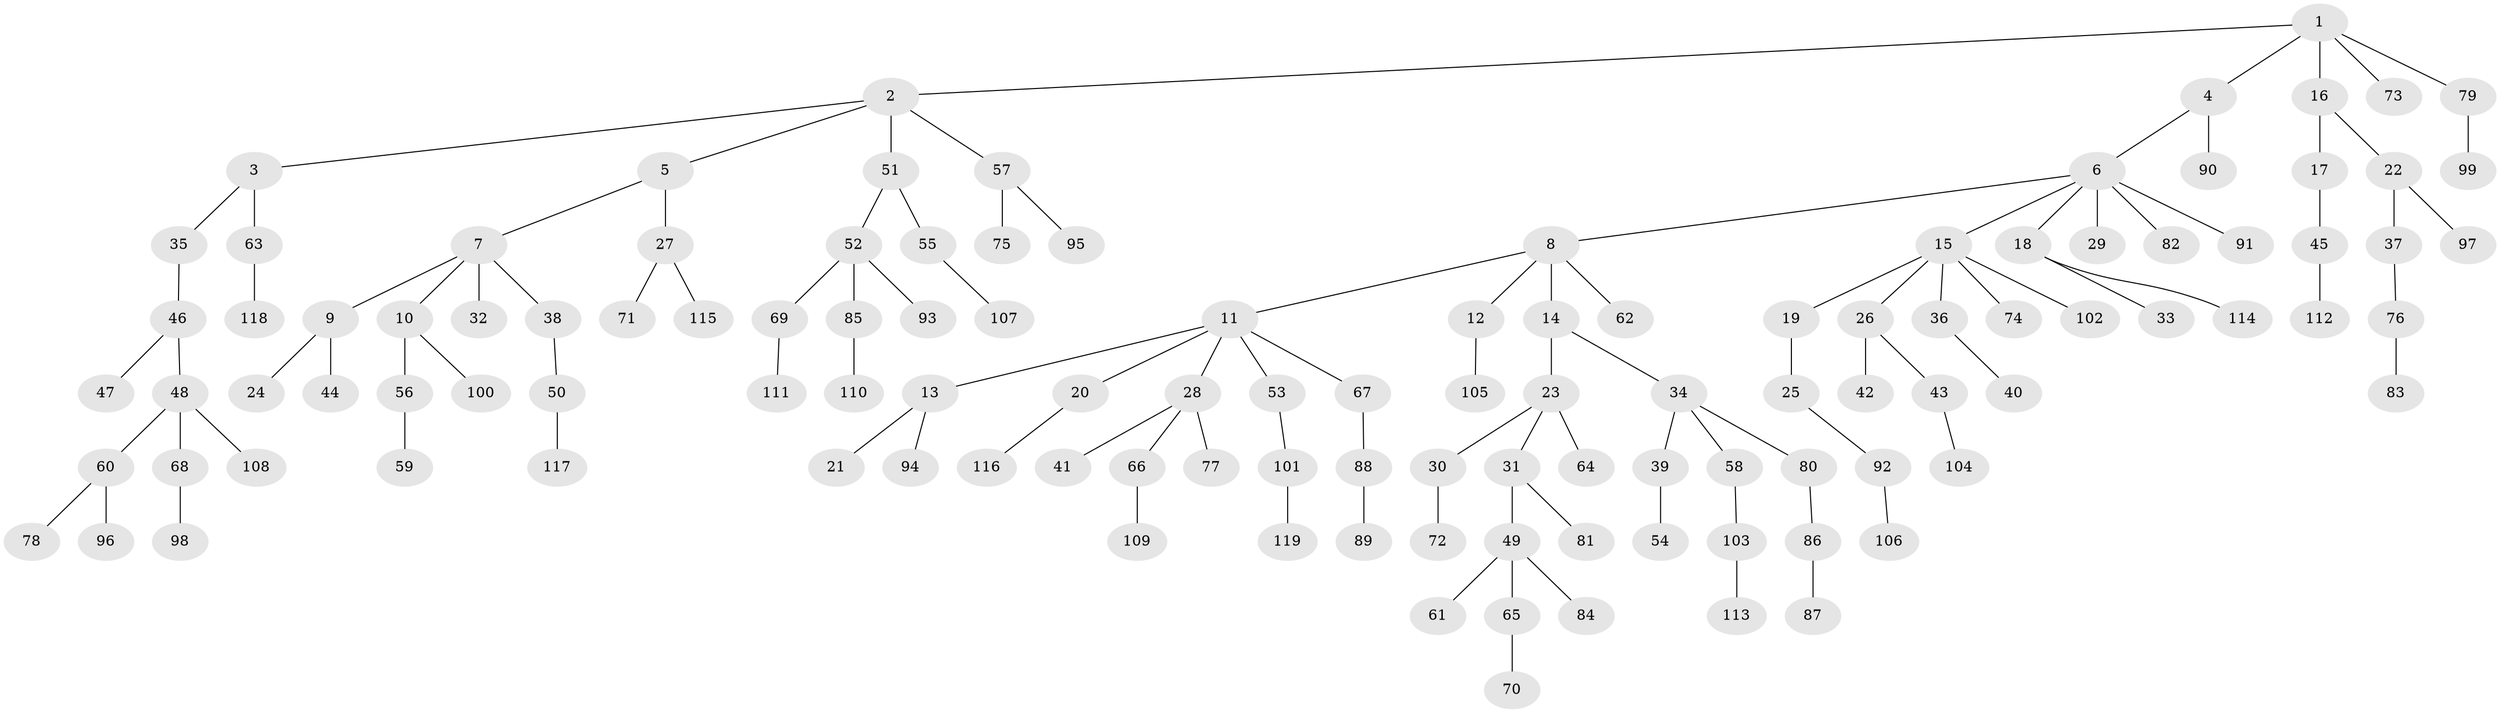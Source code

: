 // coarse degree distribution, {6: 0.07228915662650602, 4: 0.04819277108433735, 2: 0.2289156626506024, 7: 0.012048192771084338, 3: 0.08433734939759036, 1: 0.5542168674698795}
// Generated by graph-tools (version 1.1) at 2025/52/02/27/25 19:52:11]
// undirected, 119 vertices, 118 edges
graph export_dot {
graph [start="1"]
  node [color=gray90,style=filled];
  1;
  2;
  3;
  4;
  5;
  6;
  7;
  8;
  9;
  10;
  11;
  12;
  13;
  14;
  15;
  16;
  17;
  18;
  19;
  20;
  21;
  22;
  23;
  24;
  25;
  26;
  27;
  28;
  29;
  30;
  31;
  32;
  33;
  34;
  35;
  36;
  37;
  38;
  39;
  40;
  41;
  42;
  43;
  44;
  45;
  46;
  47;
  48;
  49;
  50;
  51;
  52;
  53;
  54;
  55;
  56;
  57;
  58;
  59;
  60;
  61;
  62;
  63;
  64;
  65;
  66;
  67;
  68;
  69;
  70;
  71;
  72;
  73;
  74;
  75;
  76;
  77;
  78;
  79;
  80;
  81;
  82;
  83;
  84;
  85;
  86;
  87;
  88;
  89;
  90;
  91;
  92;
  93;
  94;
  95;
  96;
  97;
  98;
  99;
  100;
  101;
  102;
  103;
  104;
  105;
  106;
  107;
  108;
  109;
  110;
  111;
  112;
  113;
  114;
  115;
  116;
  117;
  118;
  119;
  1 -- 2;
  1 -- 4;
  1 -- 16;
  1 -- 73;
  1 -- 79;
  2 -- 3;
  2 -- 5;
  2 -- 51;
  2 -- 57;
  3 -- 35;
  3 -- 63;
  4 -- 6;
  4 -- 90;
  5 -- 7;
  5 -- 27;
  6 -- 8;
  6 -- 15;
  6 -- 18;
  6 -- 29;
  6 -- 82;
  6 -- 91;
  7 -- 9;
  7 -- 10;
  7 -- 32;
  7 -- 38;
  8 -- 11;
  8 -- 12;
  8 -- 14;
  8 -- 62;
  9 -- 24;
  9 -- 44;
  10 -- 56;
  10 -- 100;
  11 -- 13;
  11 -- 20;
  11 -- 28;
  11 -- 53;
  11 -- 67;
  12 -- 105;
  13 -- 21;
  13 -- 94;
  14 -- 23;
  14 -- 34;
  15 -- 19;
  15 -- 26;
  15 -- 36;
  15 -- 74;
  15 -- 102;
  16 -- 17;
  16 -- 22;
  17 -- 45;
  18 -- 33;
  18 -- 114;
  19 -- 25;
  20 -- 116;
  22 -- 37;
  22 -- 97;
  23 -- 30;
  23 -- 31;
  23 -- 64;
  25 -- 92;
  26 -- 42;
  26 -- 43;
  27 -- 71;
  27 -- 115;
  28 -- 41;
  28 -- 66;
  28 -- 77;
  30 -- 72;
  31 -- 49;
  31 -- 81;
  34 -- 39;
  34 -- 58;
  34 -- 80;
  35 -- 46;
  36 -- 40;
  37 -- 76;
  38 -- 50;
  39 -- 54;
  43 -- 104;
  45 -- 112;
  46 -- 47;
  46 -- 48;
  48 -- 60;
  48 -- 68;
  48 -- 108;
  49 -- 61;
  49 -- 65;
  49 -- 84;
  50 -- 117;
  51 -- 52;
  51 -- 55;
  52 -- 69;
  52 -- 85;
  52 -- 93;
  53 -- 101;
  55 -- 107;
  56 -- 59;
  57 -- 75;
  57 -- 95;
  58 -- 103;
  60 -- 78;
  60 -- 96;
  63 -- 118;
  65 -- 70;
  66 -- 109;
  67 -- 88;
  68 -- 98;
  69 -- 111;
  76 -- 83;
  79 -- 99;
  80 -- 86;
  85 -- 110;
  86 -- 87;
  88 -- 89;
  92 -- 106;
  101 -- 119;
  103 -- 113;
}
